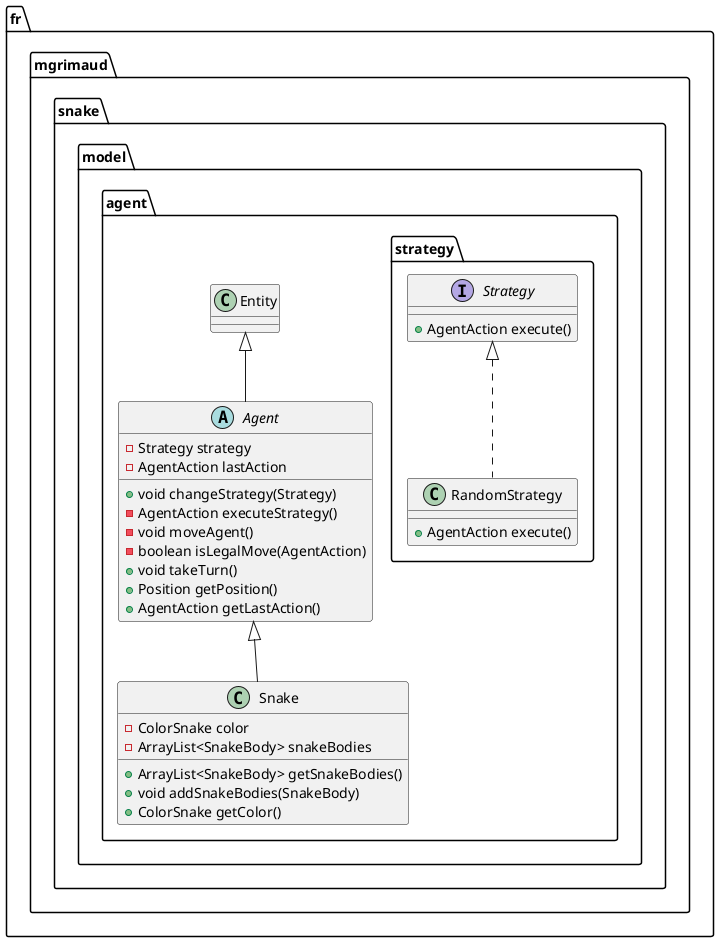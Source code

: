 @startuml
class fr.mgrimaud.snake.model.agent.strategy.RandomStrategy {
+ AgentAction execute()
}
interface fr.mgrimaud.snake.model.agent.strategy.Strategy {
+ AgentAction execute()
}
abstract class fr.mgrimaud.snake.model.agent.Agent {
- Strategy strategy
- AgentAction lastAction
+ void changeStrategy(Strategy)
- AgentAction executeStrategy()
- void moveAgent()
- boolean isLegalMove(AgentAction)
+ void takeTurn()
+ Position getPosition()
+ AgentAction getLastAction()
}
class fr.mgrimaud.snake.model.agent.Snake {
- ColorSnake color
- ArrayList<SnakeBody> snakeBodies
+ ArrayList<SnakeBody> getSnakeBodies()
+ void addSnakeBodies(SnakeBody)
+ ColorSnake getColor()
}


fr.mgrimaud.snake.model.agent.strategy.Strategy <|.. fr.mgrimaud.snake.model.agent.strategy.RandomStrategy
fr.mgrimaud.snake.model.agent.Entity <|-- fr.mgrimaud.snake.model.agent.Agent
fr.mgrimaud.snake.model.agent.Agent <|-- fr.mgrimaud.snake.model.agent.Snake
@enduml